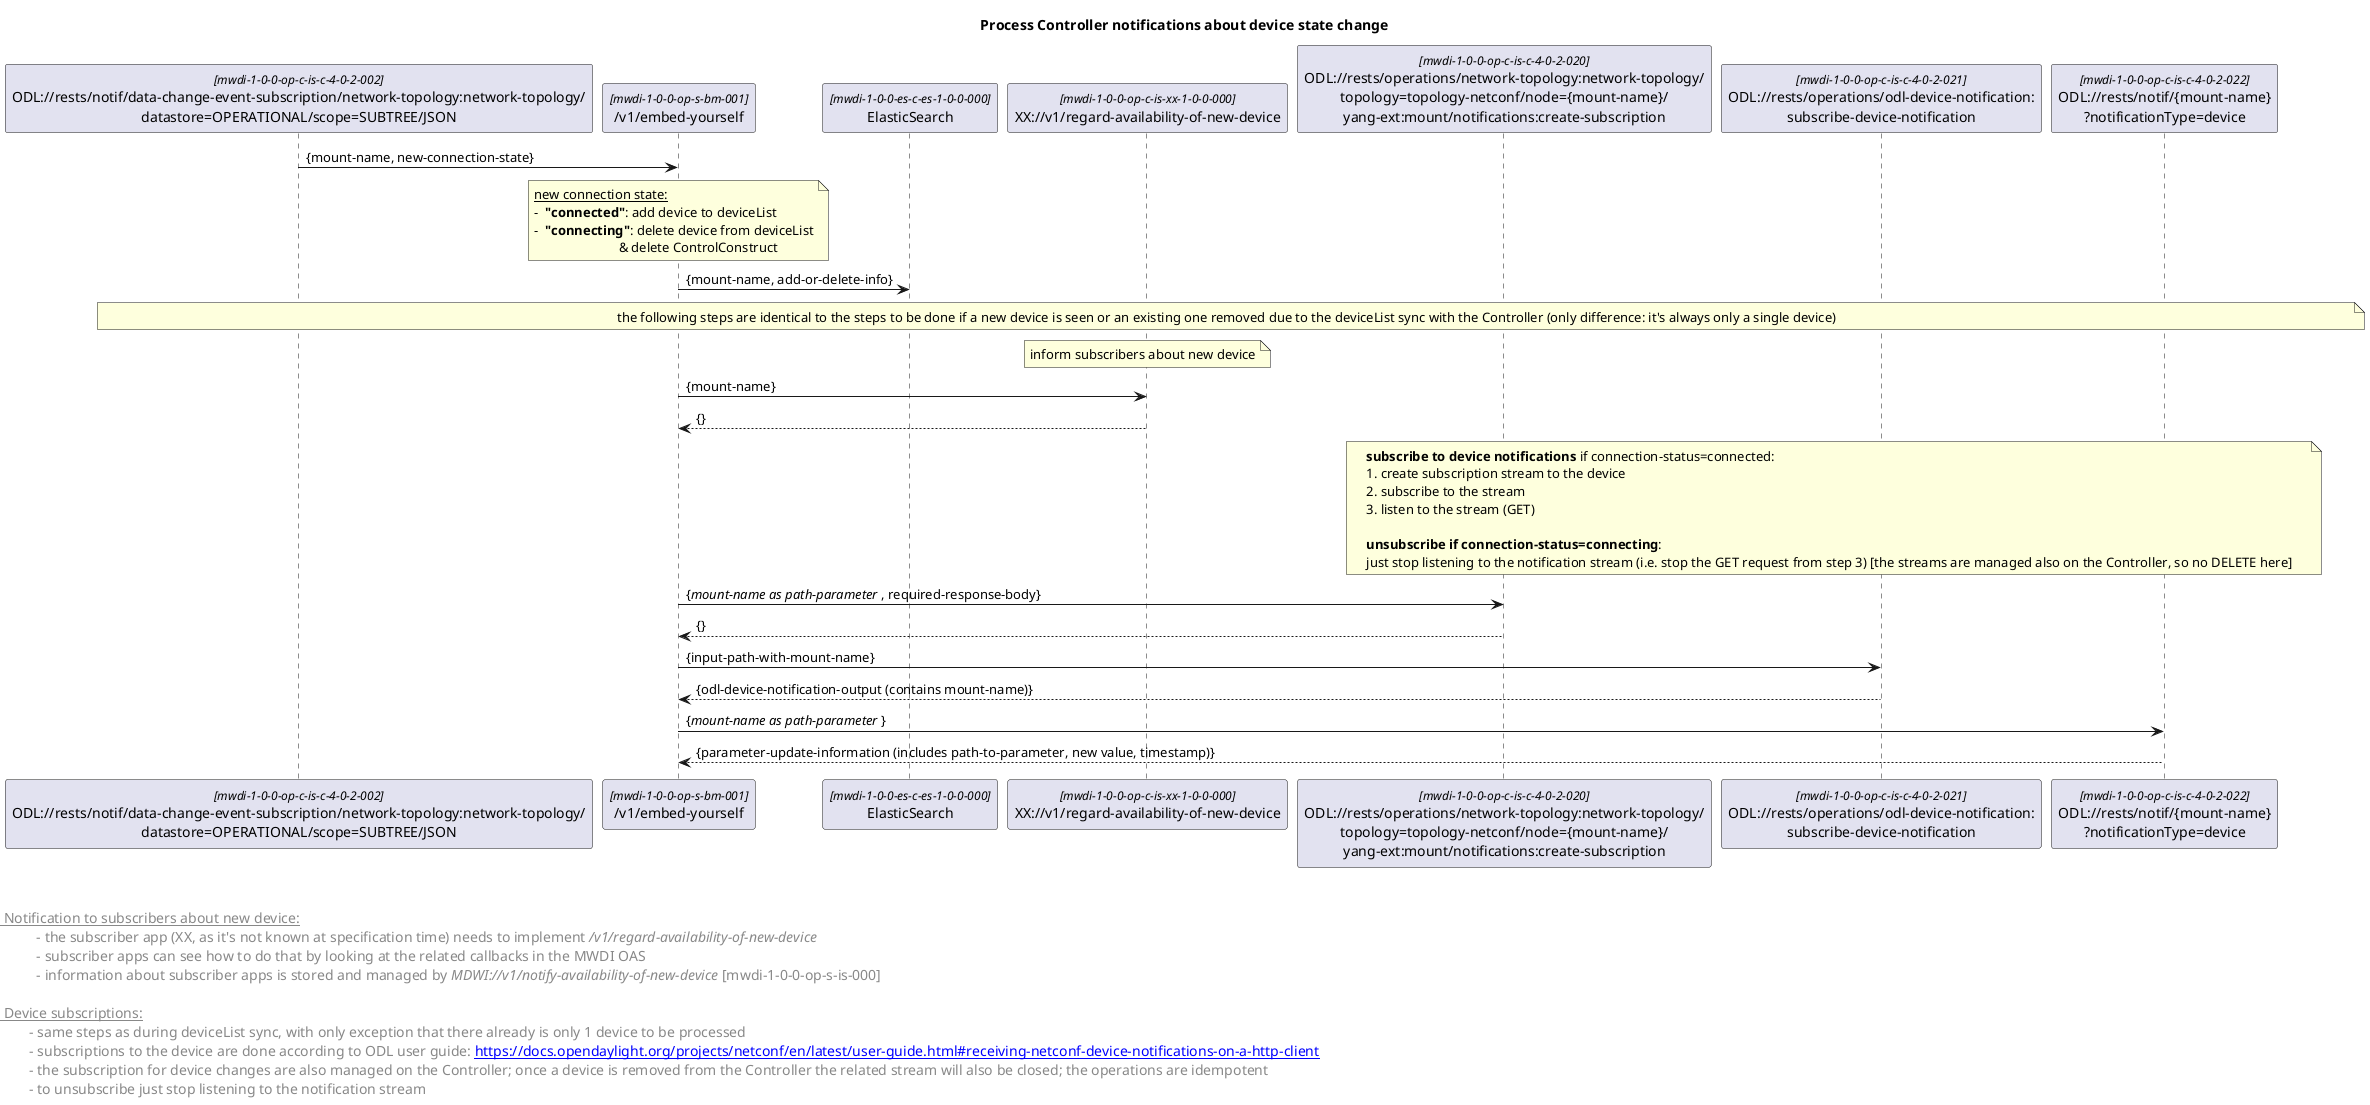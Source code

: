 @startuml
skinparam responseMessageBelowArrow true
skinparam guillemet [ ]
skinparam participant {
  StereotypeFontSize 12  
}

title Process Controller notifications about device state change


'participants
participant "ODL://rests/notif/data-change-event-subscription/network-topology:network-topology/\ndatastore=OPERATIONAL/scope=SUBTREE/JSON" as odlNotification <<mwdi-1-0-0-op-c-is-c-4-0-2-002>>
participant "/v1/embed-yourself" as mwdi <<mwdi-1-0-0-op-s-bm-001>>
participant "ElasticSearch" as es <<mwdi-1-0-0-es-c-es-1-0-0-000>>
participant "XX://v1/regard-availability-of-new-device" as notificationToXX <<mwdi-1-0-0-op-c-is-xx-1-0-0-000>>
participant "ODL://rests/operations/network-topology:network-topology/\ntopology=topology-netconf/node={mount-name}/\nyang-ext:mount/notifications:create-subscription" as odlsubscribe1 <<mwdi-1-0-0-op-c-is-c-4-0-2-020>>
participant "ODL://rests/operations/odl-device-notification:\nsubscribe-device-notification" as odlsubscribe2 <<mwdi-1-0-0-op-c-is-c-4-0-2-021>>
participant "ODL://rests/notif/{mount-name}\n?notificationType=device" as odlsubscribe3 <<mwdi-1-0-0-op-c-is-c-4-0-2-022>> 


odlNotification -> mwdi: {mount-name, new-connection-state}

note over mwdi
 <u>new connection state:</u>
 - <b> "connected"</b>: add device to deviceList
 - <b> "connecting"</b>: delete device from deviceList
                          & delete ControlConstruct
end note

mwdi -> es: {mount-name, add-or-delete-info}

'for new devices subscribe to device changes
note across: the following steps are identical to the steps to be done if a new device is seen or an existing one removed due to the deviceList sync with the Controller (only difference: it's always only a single device)

'inform subscribers about new device
note over notificationToXX: inform subscribers about new device
mwdi -> notificationToXX: {mount-name}
notificationToXX --> mwdi: {}


'subscription to Controller
note over odlsubscribe1, odlsubscribe3
<b>subscribe to device notifications</b> if connection-status=connected:
1. create subscription stream to the device
2. subscribe to the stream
3. listen to the stream (GET)

<b>unsubscribe if connection-status=connecting</b>:
just stop listening to the notification stream (i.e. stop the GET request from step 3) [the streams are managed also on the Controller, so no DELETE here]
end note

mwdi -> odlsubscribe1: {<i>mount-name as path-parameter </i>, required-response-body}
odlsubscribe1 --> mwdi: {}

mwdi -> odlsubscribe2: {input-path-with-mount-name}
odlsubscribe2 --> mwdi: {odl-device-notification-output (contains mount-name)}

mwdi -> odlsubscribe3: {<i>mount-name as path-parameter </i>}
odlsubscribe3 --> mwdi: {parameter-update-information (includes path-to-parameter, new value, timestamp)}



left footer 


<u> Notification to subscribers about new device:</u>
\t  - the subscriber app (XX, as it's not known at specification time) needs to implement <i>/v1/regard-availability-of-new-device</i>
\t  - subscriber apps can see how to do that by looking at the related callbacks in the MWDI OAS 
\t  - information about subscriber apps is stored and managed by <i>MDWI://v1/notify-availability-of-new-device</i> [mwdi-1-0-0-op-s-is-000]

<u> Device subscriptions:</u>
\t- same steps as during deviceList sync, with only exception that there already is only 1 device to be processed
\t- subscriptions to the device are done according to ODL user guide: [[https://docs.opendaylight.org/projects/netconf/en/latest/user-guide.html#receiving-netconf-device-notifications-on-a-http-client]]
\t- the subscription for device changes are also managed on the Controller; once a device is removed from the Controller the related stream will also be closed; the operations are idempotent
\t- to unsubscribe just stop listening to the notification stream
end footer

<style>
footer {
  HorizontalAlignment left
  FontSize 14
}
</style>

@enduml